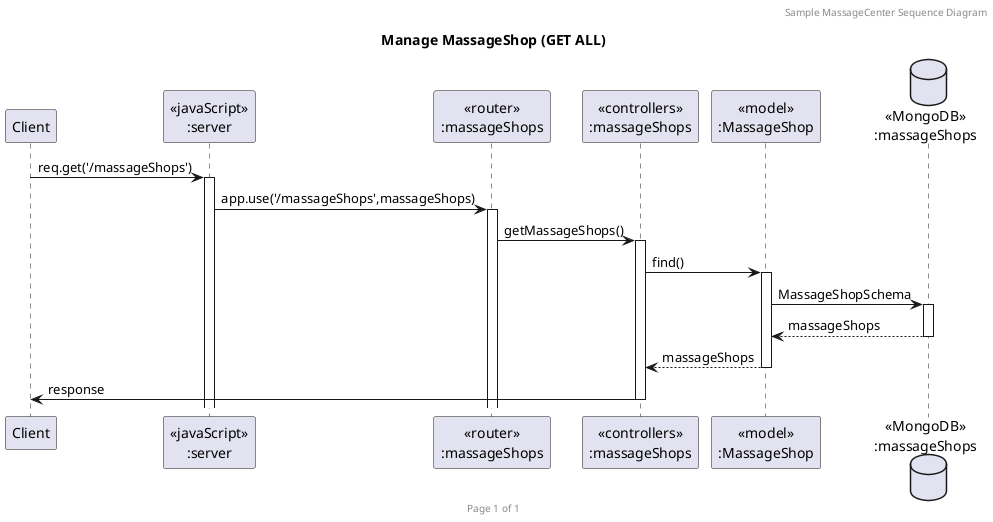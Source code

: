 @startuml Manage MassageShop (GET ALL)

header Sample MassageCenter Sequence Diagram
footer Page %page% of %lastpage%
title "Manage MassageShop (GET ALL)"

participant "Client" as client
participant "<<javaScript>>\n:server" as server
participant "<<router>>\n:massageShops" as routerMassageShops
participant "<<controllers>>\n:massageShops" as controllersMassageShops
participant "<<model>>\n:MassageShop" as modelMassageShop
database "<<MongoDB>>\n:massageShops" as MassageShopsDatabase

client->server ++:req.get('/massageShops')
server->routerMassageShops ++:app.use('/massageShops',massageShops)
routerMassageShops -> controllersMassageShops ++:getMassageShops()
controllersMassageShops->modelMassageShop ++:find()
modelMassageShop ->MassageShopsDatabase ++: MassageShopSchema
MassageShopsDatabase --> modelMassageShop --: massageShops
controllersMassageShops <-- modelMassageShop --:massageShops
controllersMassageShops->client --:response

@enduml